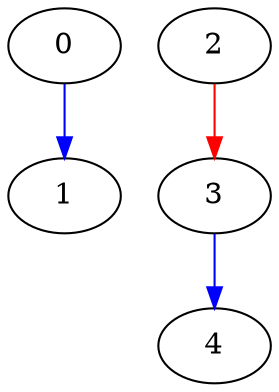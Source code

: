 digraph {
  0 [label="0", color=black];
  2 [label="2", color=black];
  4 [label="4", color=black];
  3 -> 4 [label="", color=blue];
  1 [label="1", color=black];
  0 -> 1 [label="", color=blue];
  3 [label="3", color=black];
  2 -> 3 [label="", color=red];
}
